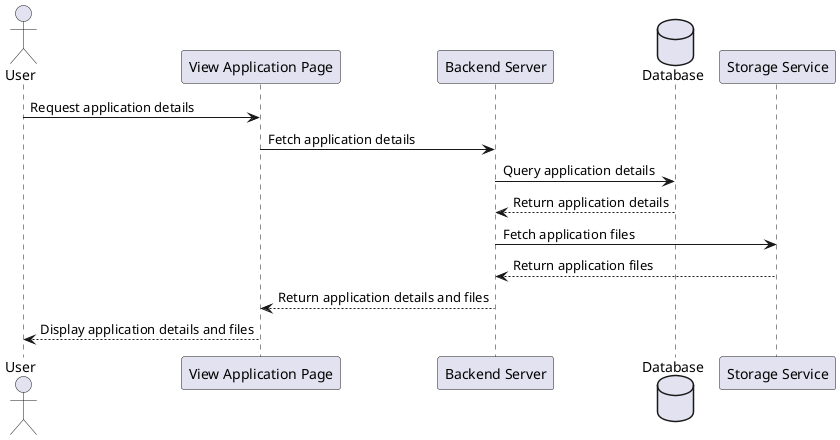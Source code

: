 @startuml
actor User
participant "View Application Page" as ViewApplicationPage
participant "Backend Server" as BackendServer
database Database
participant "Storage Service" as StorageService

User -> ViewApplicationPage: Request application details
ViewApplicationPage -> BackendServer: Fetch application details
BackendServer -> Database: Query application details
Database --> BackendServer: Return application details
BackendServer -> StorageService: Fetch application files
StorageService --> BackendServer: Return application files
BackendServer --> ViewApplicationPage: Return application details and files
ViewApplicationPage --> User: Display application details and files
@enduml
